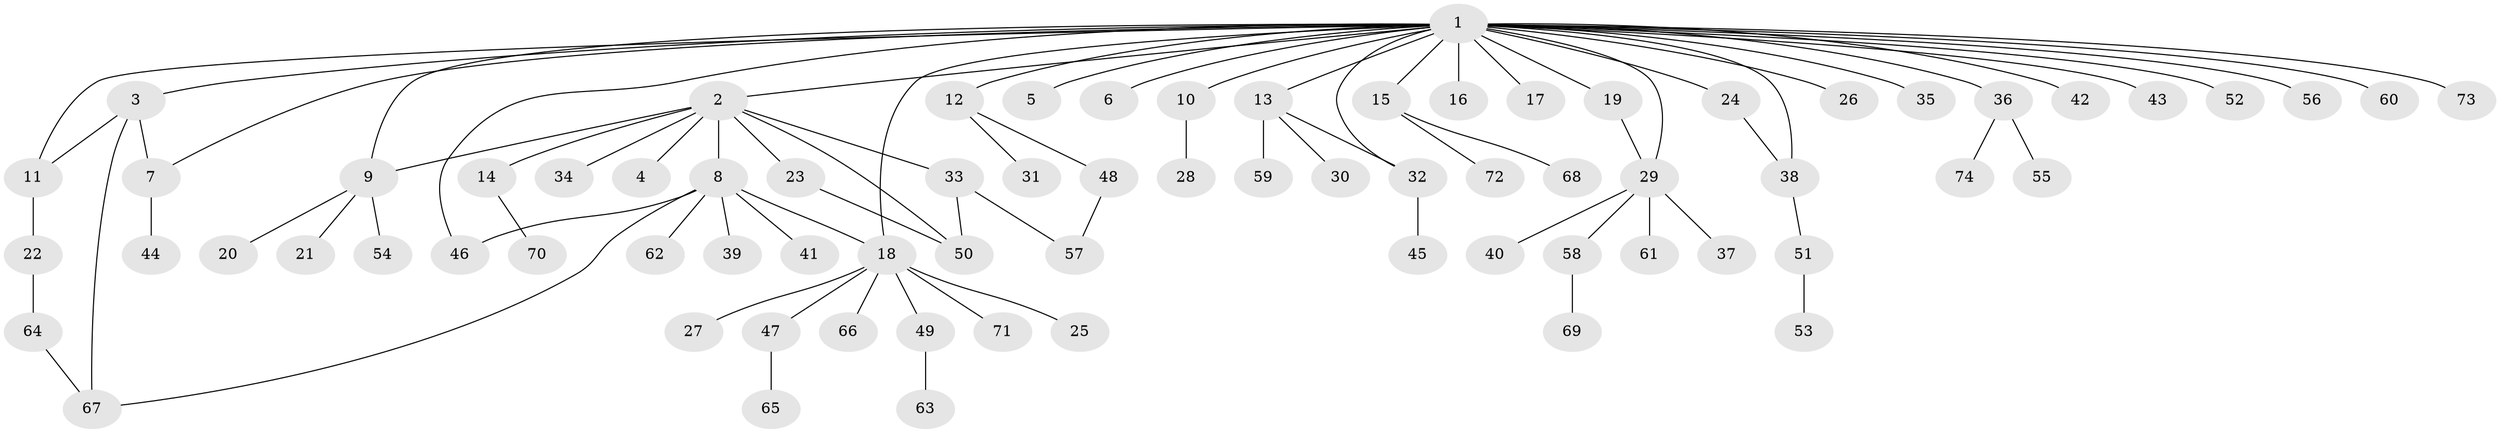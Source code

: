 // coarse degree distribution, {26: 0.01818181818181818, 8: 0.03636363636363636, 4: 0.03636363636363636, 1: 0.6181818181818182, 2: 0.18181818181818182, 3: 0.07272727272727272, 7: 0.01818181818181818, 5: 0.01818181818181818}
// Generated by graph-tools (version 1.1) at 2025/51/02/27/25 19:51:58]
// undirected, 74 vertices, 86 edges
graph export_dot {
graph [start="1"]
  node [color=gray90,style=filled];
  1;
  2;
  3;
  4;
  5;
  6;
  7;
  8;
  9;
  10;
  11;
  12;
  13;
  14;
  15;
  16;
  17;
  18;
  19;
  20;
  21;
  22;
  23;
  24;
  25;
  26;
  27;
  28;
  29;
  30;
  31;
  32;
  33;
  34;
  35;
  36;
  37;
  38;
  39;
  40;
  41;
  42;
  43;
  44;
  45;
  46;
  47;
  48;
  49;
  50;
  51;
  52;
  53;
  54;
  55;
  56;
  57;
  58;
  59;
  60;
  61;
  62;
  63;
  64;
  65;
  66;
  67;
  68;
  69;
  70;
  71;
  72;
  73;
  74;
  1 -- 2;
  1 -- 3;
  1 -- 5;
  1 -- 6;
  1 -- 7;
  1 -- 9;
  1 -- 10;
  1 -- 11;
  1 -- 12;
  1 -- 13;
  1 -- 15;
  1 -- 16;
  1 -- 17;
  1 -- 18;
  1 -- 19;
  1 -- 24;
  1 -- 26;
  1 -- 29;
  1 -- 32;
  1 -- 35;
  1 -- 36;
  1 -- 38;
  1 -- 42;
  1 -- 43;
  1 -- 46;
  1 -- 52;
  1 -- 56;
  1 -- 60;
  1 -- 73;
  2 -- 4;
  2 -- 8;
  2 -- 9;
  2 -- 14;
  2 -- 23;
  2 -- 33;
  2 -- 34;
  2 -- 50;
  3 -- 7;
  3 -- 11;
  3 -- 67;
  7 -- 44;
  8 -- 18;
  8 -- 39;
  8 -- 41;
  8 -- 46;
  8 -- 62;
  8 -- 67;
  9 -- 20;
  9 -- 21;
  9 -- 54;
  10 -- 28;
  11 -- 22;
  12 -- 31;
  12 -- 48;
  13 -- 30;
  13 -- 32;
  13 -- 59;
  14 -- 70;
  15 -- 68;
  15 -- 72;
  18 -- 25;
  18 -- 27;
  18 -- 47;
  18 -- 49;
  18 -- 66;
  18 -- 71;
  19 -- 29;
  22 -- 64;
  23 -- 50;
  24 -- 38;
  29 -- 37;
  29 -- 40;
  29 -- 58;
  29 -- 61;
  32 -- 45;
  33 -- 50;
  33 -- 57;
  36 -- 55;
  36 -- 74;
  38 -- 51;
  47 -- 65;
  48 -- 57;
  49 -- 63;
  51 -- 53;
  58 -- 69;
  64 -- 67;
}
